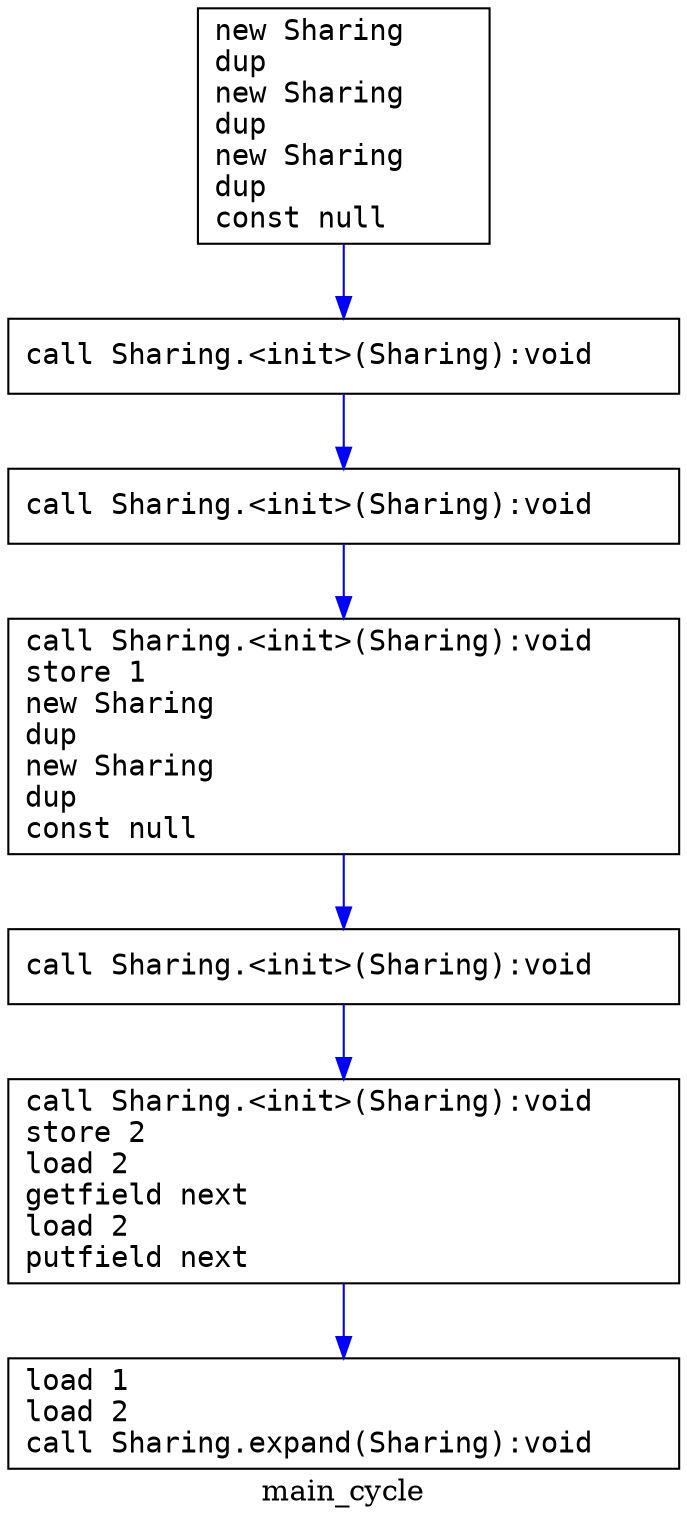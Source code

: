 digraph main_cycle {
  label="main_cycle";
  node [shape=box];
  node [shape=box fontname="monospace"];
  edge [color=blue];
  main_cycle_block1 [label="new Sharing    \ldup            \lnew Sharing    \ldup            \lnew Sharing    \ldup            \lconst null     \l"];
  main_cycle_block2 [label="call Sharing.<init>(Sharing):void    \l"];
  main_cycle_block3 [label="call Sharing.<init>(Sharing):void    \l"];
  main_cycle_block4 [label="call Sharing.<init>(Sharing):void    \lstore 1                              \lnew Sharing                          \ldup                                  \lnew Sharing                          \ldup                                  \lconst null                           \l"];
  main_cycle_block5 [label="call Sharing.<init>(Sharing):void    \l"];
  main_cycle_block6 [label="call Sharing.<init>(Sharing):void    \lstore 2                              \lload 2                               \lgetfield next                        \lload 2                               \lputfield next                        \l"];
  main_cycle_block7 [label="load 1                               \lload 2                               \lcall Sharing.expand(Sharing):void    \l"];
  main_cycle_block4 -> main_cycle_block5;
  main_cycle_block3 -> main_cycle_block4;
  main_cycle_block2 -> main_cycle_block3;
  main_cycle_block1 -> main_cycle_block2;
  main_cycle_block6 -> main_cycle_block7;
  main_cycle_block5 -> main_cycle_block6;
}
